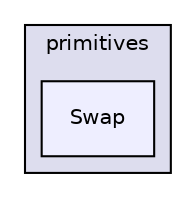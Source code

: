 digraph "src/OpenFOAM/primitives/Swap" {
  bgcolor=transparent;
  compound=true
  node [ fontsize="10", fontname="Helvetica"];
  edge [ labelfontsize="10", labelfontname="Helvetica"];
  subgraph clusterdir_3e50f45338116b169052b428016851aa {
    graph [ bgcolor="#ddddee", pencolor="black", label="primitives" fontname="Helvetica", fontsize="10", URL="dir_3e50f45338116b169052b428016851aa.html"]
  dir_231fc2a74f204112d6236cb009e595a2 [shape=box, label="Swap", style="filled", fillcolor="#eeeeff", pencolor="black", URL="dir_231fc2a74f204112d6236cb009e595a2.html"];
  }
}
